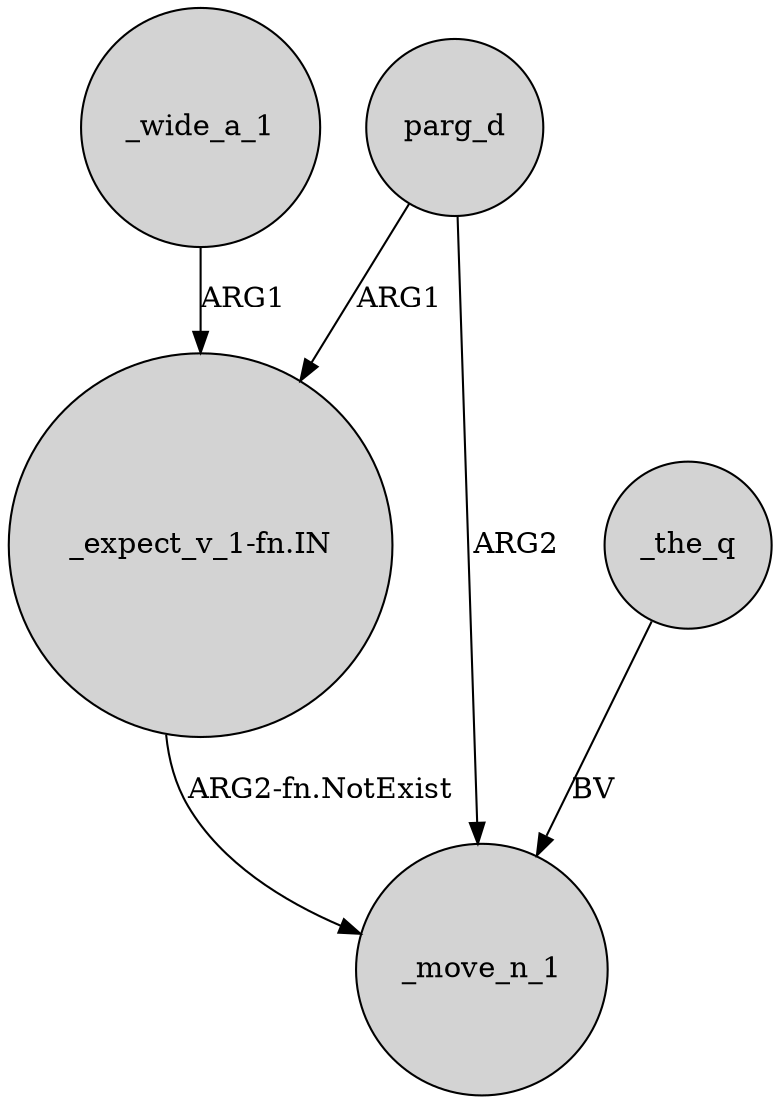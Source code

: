 digraph {
	node [shape=circle style=filled]
	_wide_a_1 -> "_expect_v_1-fn.IN" [label=ARG1]
	parg_d -> _move_n_1 [label=ARG2]
	"_expect_v_1-fn.IN" -> _move_n_1 [label="ARG2-fn.NotExist"]
	_the_q -> _move_n_1 [label=BV]
	parg_d -> "_expect_v_1-fn.IN" [label=ARG1]
}
